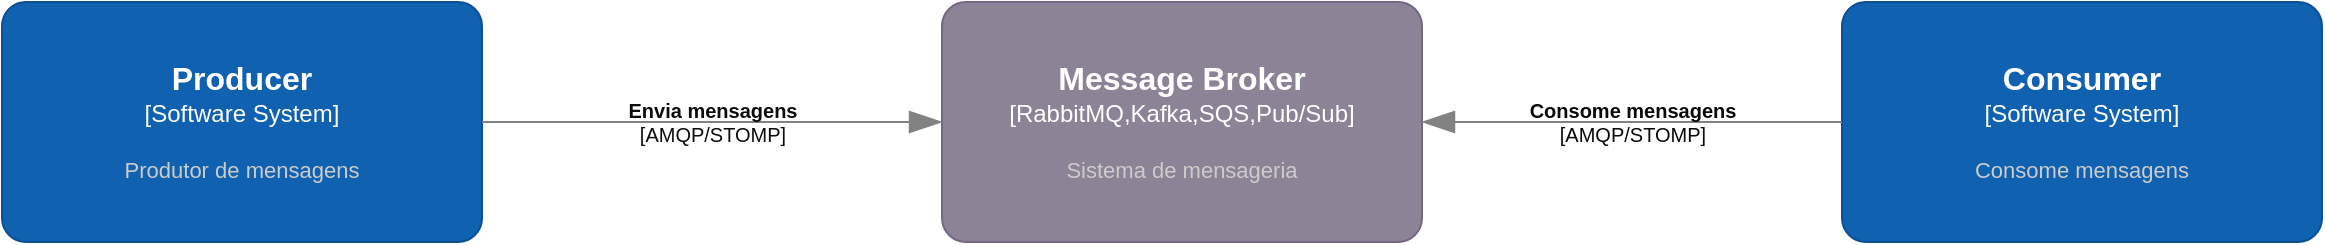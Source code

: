 <mxfile>
    <diagram id="taCDShzJe5__YV0aFxw-" name="Page-1">
        <mxGraphModel dx="1749" dy="401" grid="1" gridSize="10" guides="1" tooltips="1" connect="1" arrows="1" fold="1" page="1" pageScale="1" pageWidth="1920" pageHeight="1200" background="#ffffff" math="0" shadow="0">
            <root>
                <mxCell id="0"/>
                <mxCell id="1" parent="0"/>
                <object placeholders="1" c4Name="Producer" c4Type="Software System" c4Description="Produtor de mensagens" label="&lt;font style=&quot;font-size: 16px&quot;&gt;&lt;b&gt;%c4Name%&lt;/b&gt;&lt;/font&gt;&lt;div&gt;[%c4Type%]&lt;/div&gt;&lt;br&gt;&lt;div&gt;&lt;font style=&quot;font-size: 11px&quot;&gt;&lt;font color=&quot;#cccccc&quot;&gt;%c4Description%&lt;/font&gt;&lt;/div&gt;" id="4">
                    <mxCell style="rounded=1;whiteSpace=wrap;html=1;labelBackgroundColor=none;fillColor=#1061B0;fontColor=#ffffff;align=center;arcSize=10;strokeColor=#0D5091;metaEdit=1;resizable=0;points=[[0.25,0,0],[0.5,0,0],[0.75,0,0],[1,0.25,0],[1,0.5,0],[1,0.75,0],[0.75,1,0],[0.5,1,0],[0.25,1,0],[0,0.75,0],[0,0.5,0],[0,0.25,0]];" vertex="1" parent="1">
                        <mxGeometry x="80" y="240" width="240" height="120" as="geometry"/>
                    </mxCell>
                </object>
                <object placeholders="1" c4Name="Consumer" c4Type="Software System" c4Description="Consome mensagens" label="&lt;font style=&quot;font-size: 16px&quot;&gt;&lt;b&gt;%c4Name%&lt;/b&gt;&lt;/font&gt;&lt;div&gt;[%c4Type%]&lt;/div&gt;&lt;br&gt;&lt;div&gt;&lt;font style=&quot;font-size: 11px&quot;&gt;&lt;font color=&quot;#cccccc&quot;&gt;%c4Description%&lt;/font&gt;&lt;/div&gt;" id="5">
                    <mxCell style="rounded=1;whiteSpace=wrap;html=1;labelBackgroundColor=none;fillColor=#1061B0;fontColor=#ffffff;align=center;arcSize=10;strokeColor=#0D5091;metaEdit=1;resizable=0;points=[[0.25,0,0],[0.5,0,0],[0.75,0,0],[1,0.25,0],[1,0.5,0],[1,0.75,0],[0.75,1,0],[0.5,1,0],[0.25,1,0],[0,0.75,0],[0,0.5,0],[0,0.25,0]];" vertex="1" parent="1">
                        <mxGeometry x="1000" y="240" width="240" height="120" as="geometry"/>
                    </mxCell>
                </object>
                <object placeholders="1" c4Name="Message Broker" c4Type="RabbitMQ,Kafka,SQS,Pub/Sub" c4Description="Sistema de mensageria" label="&lt;font style=&quot;font-size: 16px&quot;&gt;&lt;b&gt;%c4Name%&lt;/b&gt;&lt;/font&gt;&lt;div&gt;[%c4Type%]&lt;/div&gt;&lt;br&gt;&lt;div&gt;&lt;font style=&quot;font-size: 11px&quot;&gt;&lt;font color=&quot;#cccccc&quot;&gt;%c4Description%&lt;/font&gt;&lt;/div&gt;" id="6">
                    <mxCell style="rounded=1;whiteSpace=wrap;html=1;labelBackgroundColor=none;fillColor=#8C8496;fontColor=#ffffff;align=center;arcSize=10;strokeColor=#736782;metaEdit=1;resizable=0;points=[[0.25,0,0],[0.5,0,0],[0.75,0,0],[1,0.25,0],[1,0.5,0],[1,0.75,0],[0.75,1,0],[0.5,1,0],[0.25,1,0],[0,0.75,0],[0,0.5,0],[0,0.25,0]];" vertex="1" parent="1">
                        <mxGeometry x="550" y="240" width="240" height="120" as="geometry"/>
                    </mxCell>
                </object>
                <object placeholders="1" c4Type="Relationship" c4Technology="AMQP/STOMP" c4Description="Envia mensagens" label="&lt;div style=&quot;text-align: left&quot;&gt;&lt;div style=&quot;text-align: center&quot;&gt;&lt;b&gt;%c4Description%&lt;/b&gt;&lt;/div&gt;&lt;div style=&quot;text-align: center&quot;&gt;[%c4Technology%]&lt;/div&gt;&lt;/div&gt;" id="7">
                    <mxCell style="endArrow=blockThin;html=1;fontSize=10;fontColor=#0D0D0D;strokeWidth=1;endFill=1;strokeColor=#828282;elbow=vertical;metaEdit=1;endSize=14;startSize=14;jumpStyle=arc;jumpSize=16;rounded=0;edgeStyle=orthogonalEdgeStyle;labelBorderColor=none;labelBackgroundColor=none;exitX=1;exitY=0.5;exitDx=0;exitDy=0;exitPerimeter=0;entryX=0;entryY=0.5;entryDx=0;entryDy=0;entryPerimeter=0;" edge="1" parent="1" source="4" target="6">
                        <mxGeometry width="240" relative="1" as="geometry">
                            <mxPoint x="320" y="269.5" as="sourcePoint"/>
                            <mxPoint x="560" y="269.5" as="targetPoint"/>
                            <mxPoint as="offset"/>
                        </mxGeometry>
                    </mxCell>
                </object>
                <object placeholders="1" c4Type="Relationship" c4Technology="AMQP/STOMP" c4Description="Consome mensagens" label="&lt;div style=&quot;text-align: left&quot;&gt;&lt;div style=&quot;text-align: center&quot;&gt;&lt;b&gt;%c4Description%&lt;/b&gt;&lt;/div&gt;&lt;div style=&quot;text-align: center&quot;&gt;[%c4Technology%]&lt;/div&gt;&lt;/div&gt;" id="11">
                    <mxCell style="endArrow=blockThin;html=1;fontSize=10;fontColor=#0A0A0A;strokeWidth=1;endFill=1;strokeColor=#828282;elbow=vertical;metaEdit=1;endSize=14;startSize=14;jumpStyle=arc;jumpSize=16;rounded=0;edgeStyle=orthogonalEdgeStyle;entryX=1;entryY=0.5;entryDx=0;entryDy=0;entryPerimeter=0;labelBackgroundColor=none;" edge="1" parent="1" source="5" target="6">
                        <mxGeometry x="0.005" width="240" relative="1" as="geometry">
                            <mxPoint x="950" y="280" as="sourcePoint"/>
                            <mxPoint x="950" y="440" as="targetPoint"/>
                            <mxPoint as="offset"/>
                        </mxGeometry>
                    </mxCell>
                </object>
            </root>
        </mxGraphModel>
    </diagram>
    <diagram id="dpdSEqVec1UMLzLZCFLE" name="Page-2">
        <mxGraphModel dx="1749" dy="401" grid="1" gridSize="10" guides="1" tooltips="1" connect="1" arrows="1" fold="1" page="1" pageScale="1" pageWidth="1920" pageHeight="1200" background="#ffffff" math="0" shadow="0">
            <root>
                <mxCell id="0"/>
                <mxCell id="1" parent="0"/>
                <mxCell id="2Z2CGzx6S1AbUanOYUiy-1" value="&lt;font color=&quot;#fcfcfc&quot;&gt;Queue 1&lt;/font&gt;" style="whiteSpace=wrap;html=1;aspect=fixed;fontColor=#ffffff;fillColor=#0050ef;strokeColor=#001DBC;" vertex="1" parent="1">
                    <mxGeometry x="720" y="160" width="80" height="80" as="geometry"/>
                </mxCell>
                <mxCell id="2Z2CGzx6S1AbUanOYUiy-2" value="Exchange" style="rhombus;whiteSpace=wrap;html=1;fontColor=#000000;fillColor=#f0a30a;strokeColor=#BD7000;" vertex="1" parent="1">
                    <mxGeometry x="830" y="40" width="100" height="100" as="geometry"/>
                </mxCell>
                <mxCell id="qGmAILwXiu5oJLwqpe-b-1" value="&lt;font color=&quot;#fcfcfc&quot;&gt;Queue 2&lt;/font&gt;" style="whiteSpace=wrap;html=1;aspect=fixed;fontColor=#ffffff;fillColor=#0050ef;strokeColor=#001DBC;" vertex="1" parent="1">
                    <mxGeometry x="950" y="160" width="80" height="80" as="geometry"/>
                </mxCell>
                <mxCell id="qGmAILwXiu5oJLwqpe-b-2" value="&lt;span style=&quot;&quot;&gt;&lt;font color=&quot;#000000&quot;&gt;Consumer 1&lt;/font&gt;&lt;/span&gt;" style="shape=hexagon;perimeter=hexagonPerimeter2;whiteSpace=wrap;html=1;fixedSize=1;labelBackgroundColor=none;fillColor=#fff2cc;strokeColor=#d6b656;" vertex="1" parent="1">
                    <mxGeometry x="700" y="280" width="120" height="80" as="geometry"/>
                </mxCell>
                <mxCell id="qGmAILwXiu5oJLwqpe-b-3" value="&lt;span style=&quot;&quot;&gt;&lt;font color=&quot;#000000&quot;&gt;Consumer 2&lt;/font&gt;&lt;/span&gt;" style="shape=hexagon;perimeter=hexagonPerimeter2;whiteSpace=wrap;html=1;fixedSize=1;labelBackgroundColor=none;fillColor=#fff2cc;strokeColor=#d6b656;" vertex="1" parent="1">
                    <mxGeometry x="930" y="280" width="120" height="80" as="geometry"/>
                </mxCell>
                <mxCell id="qGmAILwXiu5oJLwqpe-b-4" value="" style="endArrow=classic;html=1;labelBackgroundColor=none;labelBorderColor=none;fontColor=#000000;strokeColor=#000000;entryX=0.625;entryY=0;entryDx=0;entryDy=0;exitX=0;exitY=1;exitDx=0;exitDy=0;entryPerimeter=0;" edge="1" parent="1" source="2Z2CGzx6S1AbUanOYUiy-2" target="2Z2CGzx6S1AbUanOYUiy-1">
                    <mxGeometry width="50" height="50" relative="1" as="geometry">
                        <mxPoint x="860" y="240" as="sourcePoint"/>
                        <mxPoint x="910" y="190" as="targetPoint"/>
                    </mxGeometry>
                </mxCell>
                <mxCell id="qGmAILwXiu5oJLwqpe-b-5" value="" style="endArrow=classic;html=1;labelBackgroundColor=none;labelBorderColor=none;fontColor=#000000;strokeColor=#000000;exitX=0.5;exitY=1;exitDx=0;exitDy=0;" edge="1" parent="1" source="2Z2CGzx6S1AbUanOYUiy-1" target="qGmAILwXiu5oJLwqpe-b-2">
                    <mxGeometry width="50" height="50" relative="1" as="geometry">
                        <mxPoint x="865" y="125" as="sourcePoint"/>
                        <mxPoint x="770" y="170" as="targetPoint"/>
                    </mxGeometry>
                </mxCell>
                <mxCell id="qGmAILwXiu5oJLwqpe-b-7" value="" style="endArrow=classic;html=1;labelBackgroundColor=none;labelBorderColor=none;fontColor=#000000;strokeColor=#000000;exitX=0.5;exitY=1;exitDx=0;exitDy=0;" edge="1" parent="1" source="qGmAILwXiu5oJLwqpe-b-1">
                    <mxGeometry width="50" height="50" relative="1" as="geometry">
                        <mxPoint x="770" y="250" as="sourcePoint"/>
                        <mxPoint x="990" y="280" as="targetPoint"/>
                    </mxGeometry>
                </mxCell>
                <mxCell id="qGmAILwXiu5oJLwqpe-b-8" value="" style="endArrow=classic;html=1;labelBackgroundColor=none;labelBorderColor=none;fontColor=#000000;strokeColor=#000000;entryX=0.5;entryY=0;entryDx=0;entryDy=0;" edge="1" parent="1" source="2Z2CGzx6S1AbUanOYUiy-2" target="qGmAILwXiu5oJLwqpe-b-1">
                    <mxGeometry width="50" height="50" relative="1" as="geometry">
                        <mxPoint x="865" y="125" as="sourcePoint"/>
                        <mxPoint x="770" y="170" as="targetPoint"/>
                    </mxGeometry>
                </mxCell>
            </root>
        </mxGraphModel>
    </diagram>
</mxfile>